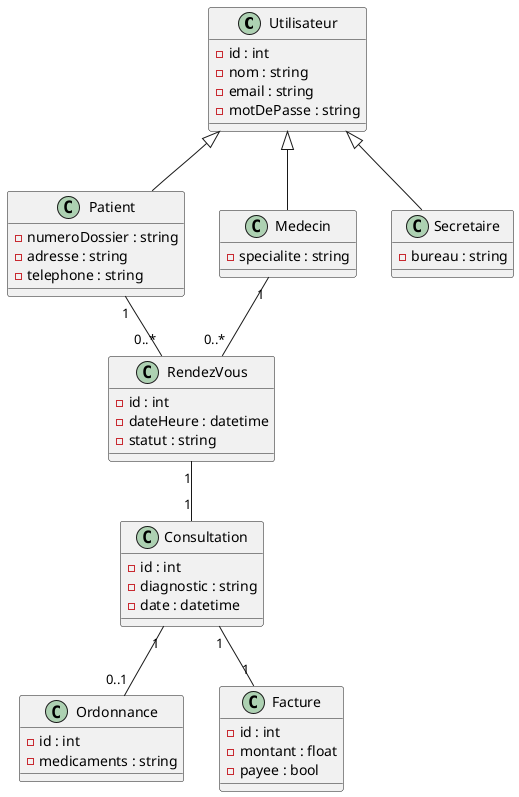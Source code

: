 @startuml
class Utilisateur {
  - id : int
  - nom : string
  - email : string
  - motDePasse : string
}

class Patient {
  - numeroDossier : string
  - adresse : string
  - telephone : string
}

class Medecin {
  - specialite : string
}

class Secretaire {
  - bureau : string
}

class RendezVous {
  - id : int
  - dateHeure : datetime
  - statut : string
}

class Consultation {
  - id : int
  - diagnostic : string
  - date : datetime
}

class Ordonnance {
  - id : int
  - medicaments : string
}

class Facture {
  - id : int
  - montant : float
  - payee : bool
}

Utilisateur <|-- Patient
Utilisateur <|-- Medecin
Utilisateur <|-- Secretaire

Patient "1" -- "0..*" RendezVous
Medecin "1" -- "0..*" RendezVous
RendezVous "1" -- "1" Consultation
Consultation "1" -- "0..1" Ordonnance
Consultation "1" -- "1" Facture
@enduml
